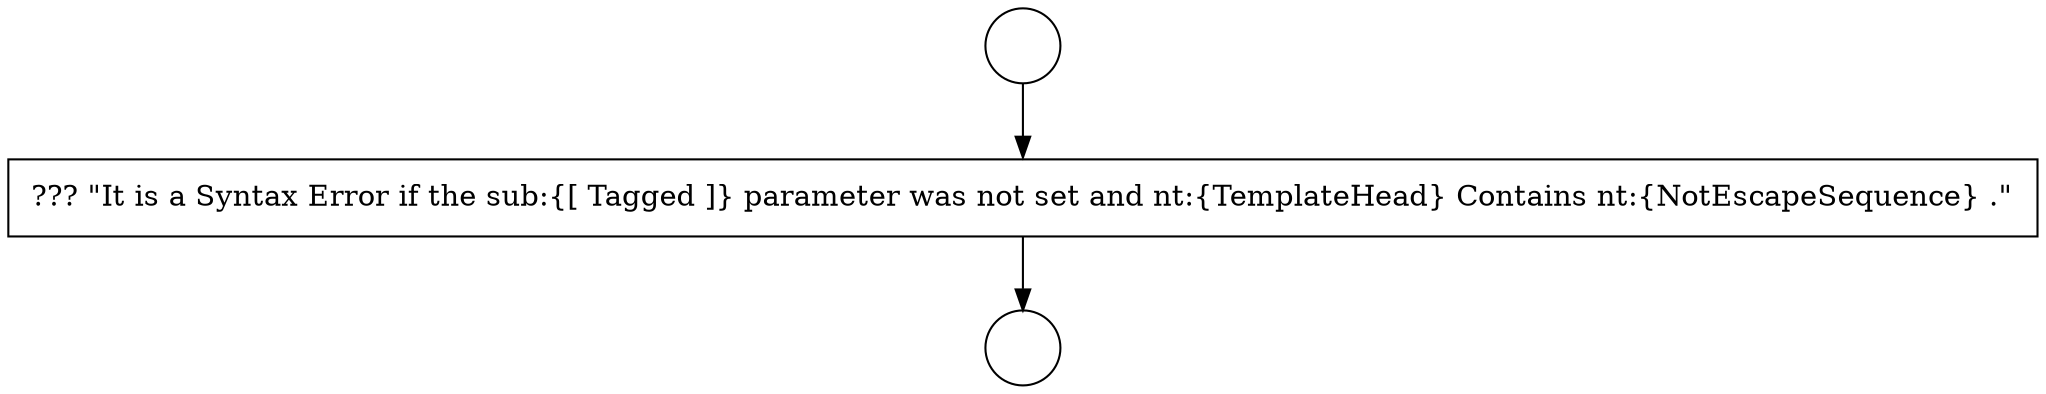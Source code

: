 digraph {
  node19775 [shape=circle label=" " color="black" fillcolor="white" style=filled]
  node19777 [shape=none, margin=0, label=<<font color="black">
    <table border="0" cellborder="1" cellspacing="0" cellpadding="10">
      <tr><td align="left">??? &quot;It is a Syntax Error if the sub:{[ Tagged ]} parameter was not set and nt:{TemplateHead} Contains nt:{NotEscapeSequence} .&quot;</td></tr>
    </table>
  </font>> color="black" fillcolor="white" style=filled]
  node19776 [shape=circle label=" " color="black" fillcolor="white" style=filled]
  node19775 -> node19777 [ color="black"]
  node19777 -> node19776 [ color="black"]
}
